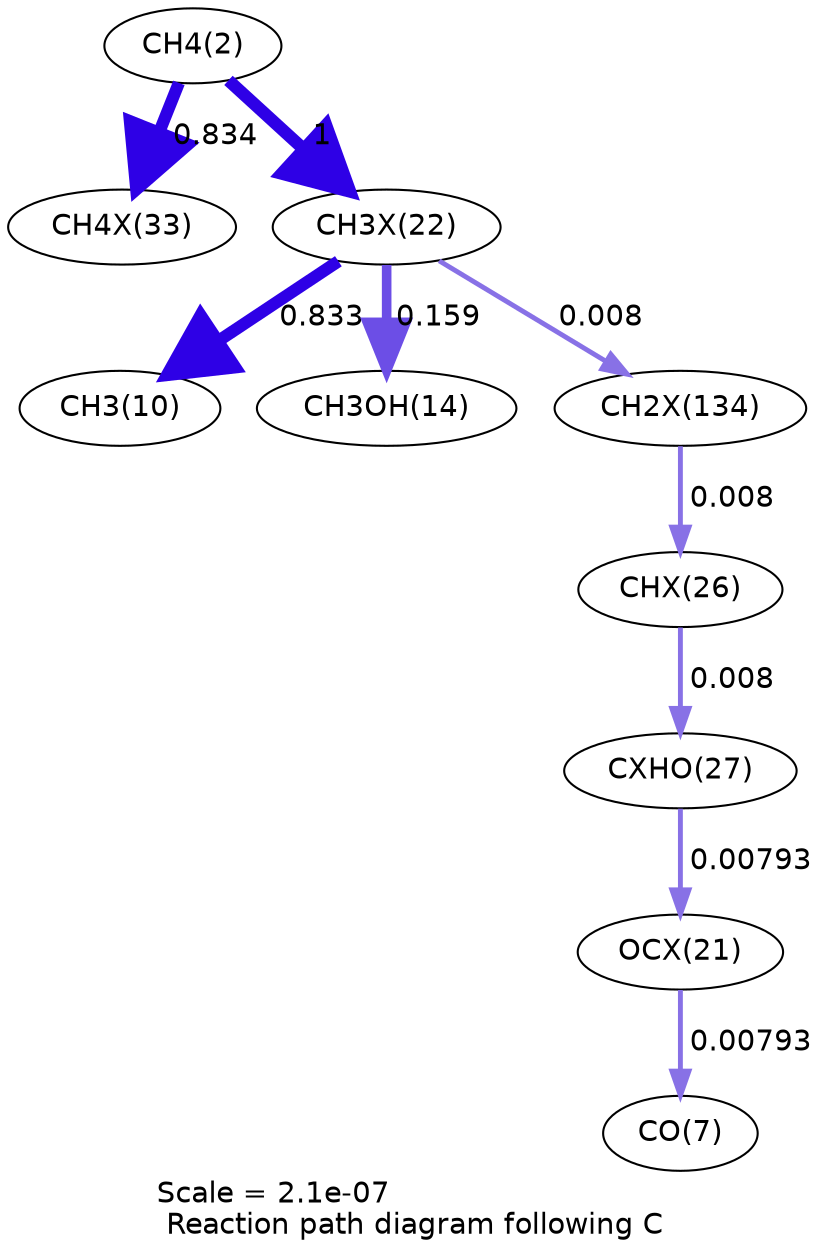 digraph reaction_paths {
center=1;
s4 -> s36[fontname="Helvetica", penwidth=5.86, arrowsize=2.93, color="0.7, 1.33, 0.9"
, label=" 0.834"];
s4 -> s32[fontname="Helvetica", penwidth=6, arrowsize=3, color="0.7, 1.5, 0.9"
, label=" 1"];
s32 -> s12[fontname="Helvetica", penwidth=5.86, arrowsize=2.93, color="0.7, 1.33, 0.9"
, label=" 0.833"];
s32 -> s16[fontname="Helvetica", penwidth=4.61, arrowsize=2.31, color="0.7, 0.659, 0.9"
, label=" 0.159"];
s32 -> s44[fontname="Helvetica", penwidth=2.35, arrowsize=1.18, color="0.7, 0.508, 0.9"
, label=" 0.008"];
s44 -> s34[fontname="Helvetica", penwidth=2.35, arrowsize=1.18, color="0.7, 0.508, 0.9"
, label=" 0.008"];
s34 -> s35[fontname="Helvetica", penwidth=2.35, arrowsize=1.18, color="0.7, 0.508, 0.9"
, label=" 0.008"];
s35 -> s31[fontname="Helvetica", penwidth=2.35, arrowsize=1.17, color="0.7, 0.508, 0.9"
, label=" 0.00793"];
s31 -> s9[fontname="Helvetica", penwidth=2.35, arrowsize=1.17, color="0.7, 0.508, 0.9"
, label=" 0.00793"];
s4 [ fontname="Helvetica", label="CH4(2)"];
s9 [ fontname="Helvetica", label="CO(7)"];
s12 [ fontname="Helvetica", label="CH3(10)"];
s16 [ fontname="Helvetica", label="CH3OH(14)"];
s31 [ fontname="Helvetica", label="OCX(21)"];
s32 [ fontname="Helvetica", label="CH3X(22)"];
s34 [ fontname="Helvetica", label="CHX(26)"];
s35 [ fontname="Helvetica", label="CXHO(27)"];
s36 [ fontname="Helvetica", label="CH4X(33)"];
s44 [ fontname="Helvetica", label="CH2X(134)"];
 label = "Scale = 2.1e-07\l Reaction path diagram following C";
 fontname = "Helvetica";
}
